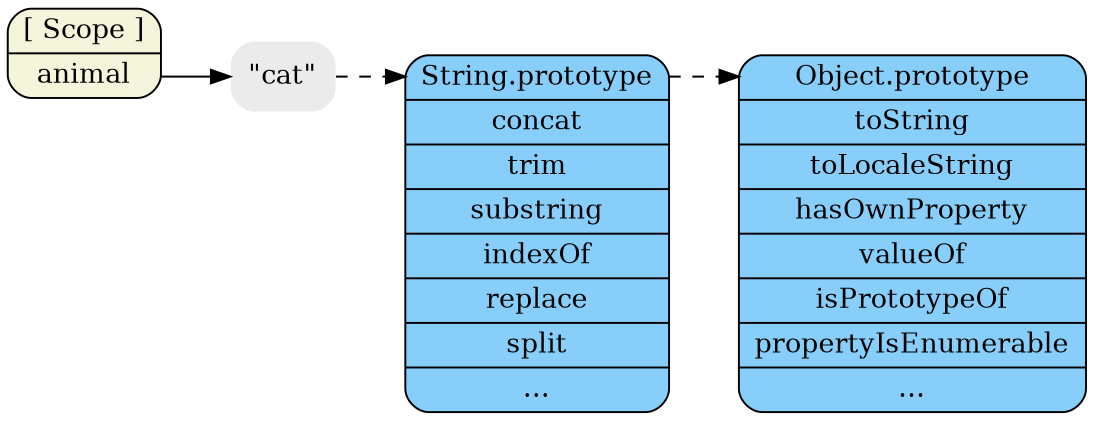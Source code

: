 digraph finite_state_machine {
	size="8,2.8"
	rankdir = "LR"

  /* Execution Contexts */
  node [shape=Mrecord, fillcolor=beige, style=filled];
  top [label="<__proto__>[ Scope ]|<animal>animal"]

  /* Normal Objects */
  node [shape = Mrecord, fillcolor=lightskyblue, style=filled];
  StringProto [label = "<__proto__>String.prototype|concat|trim|substring|indexOf|replace|split|…"];
  ObjectProto [label = "<__proto__>Object.prototype|toString|toLocaleString|hasOwnProperty|valueOf|isPrototypeOf|propertyIsEnumerable|…"];

  /* Literals */
  node [shape = plaintext, fillcolor=gray92, style="filled,rounded"];
  cat [label="\"cat\""]

  /* References */
  top:animal -> cat;

  /* Inheritance Chains */
  edge [style=dashed]
  cat -> StringProto:__proto__;
  StringProto:__proto__ -> ObjectProto:__proto__;
  
  

 
}